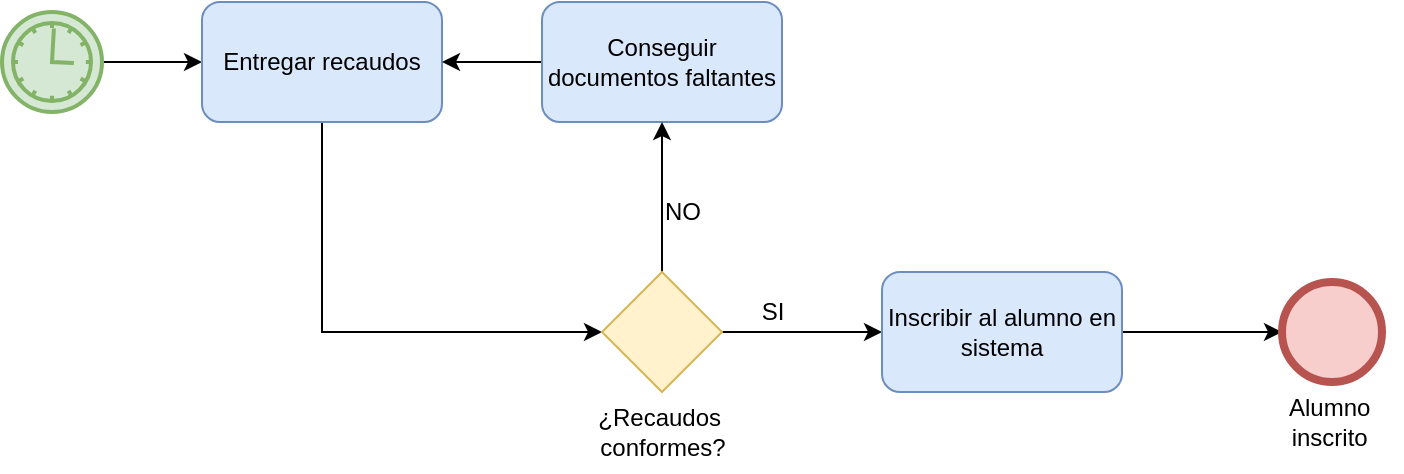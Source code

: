 <mxfile version="20.3.0" type="device"><diagram id="dGwMardCjVxkrZ-EnaUk" name="Página-1"><mxGraphModel dx="958" dy="701" grid="1" gridSize="10" guides="1" tooltips="1" connect="1" arrows="1" fold="1" page="1" pageScale="1" pageWidth="1654" pageHeight="2336" math="0" shadow="0"><root><mxCell id="0"/><mxCell id="1" parent="0"/><mxCell id="Q8Ly2aOwZVSM25VZxrys-7" style="edgeStyle=orthogonalEdgeStyle;rounded=0;orthogonalLoop=1;jettySize=auto;html=1;entryX=0;entryY=0.5;entryDx=0;entryDy=0;" parent="1" source="Q8Ly2aOwZVSM25VZxrys-1" target="Q8Ly2aOwZVSM25VZxrys-2" edge="1"><mxGeometry relative="1" as="geometry"/></mxCell><mxCell id="Q8Ly2aOwZVSM25VZxrys-1" value="" style="points=[[0.145,0.145,0],[0.5,0,0],[0.855,0.145,0],[1,0.5,0],[0.855,0.855,0],[0.5,1,0],[0.145,0.855,0],[0,0.5,0]];shape=mxgraph.bpmn.event;html=1;verticalLabelPosition=bottom;labelBackgroundColor=#ffffff;verticalAlign=top;align=center;perimeter=ellipsePerimeter;outlineConnect=0;aspect=fixed;outline=standard;symbol=timer;fillColor=#d5e8d4;strokeColor=#82b366;strokeWidth=2;" parent="1" vertex="1"><mxGeometry x="90" y="150" width="50" height="50" as="geometry"/></mxCell><mxCell id="Q8Ly2aOwZVSM25VZxrys-9" style="edgeStyle=orthogonalEdgeStyle;rounded=0;orthogonalLoop=1;jettySize=auto;html=1;exitX=0.5;exitY=1;exitDx=0;exitDy=0;entryX=0;entryY=0.5;entryDx=0;entryDy=0;" parent="1" source="Q8Ly2aOwZVSM25VZxrys-2" target="Q8Ly2aOwZVSM25VZxrys-4" edge="1"><mxGeometry relative="1" as="geometry"/></mxCell><mxCell id="Q8Ly2aOwZVSM25VZxrys-2" value="Entregar recaudos" style="rounded=1;whiteSpace=wrap;html=1;fillColor=#dae8fc;strokeColor=#6c8ebf;" parent="1" vertex="1"><mxGeometry x="190" y="145" width="120" height="60" as="geometry"/></mxCell><mxCell id="Q8Ly2aOwZVSM25VZxrys-8" style="edgeStyle=orthogonalEdgeStyle;rounded=0;orthogonalLoop=1;jettySize=auto;html=1;exitX=0;exitY=0.5;exitDx=0;exitDy=0;entryX=1;entryY=0.5;entryDx=0;entryDy=0;" parent="1" source="Q8Ly2aOwZVSM25VZxrys-3" target="Q8Ly2aOwZVSM25VZxrys-2" edge="1"><mxGeometry relative="1" as="geometry"/></mxCell><mxCell id="Q8Ly2aOwZVSM25VZxrys-3" value="Conseguir documentos faltantes" style="rounded=1;whiteSpace=wrap;html=1;fillColor=#dae8fc;strokeColor=#6c8ebf;" parent="1" vertex="1"><mxGeometry x="360" y="145" width="120" height="60" as="geometry"/></mxCell><mxCell id="Q8Ly2aOwZVSM25VZxrys-10" style="edgeStyle=orthogonalEdgeStyle;rounded=0;orthogonalLoop=1;jettySize=auto;html=1;exitX=0.5;exitY=0;exitDx=0;exitDy=0;entryX=0.5;entryY=1;entryDx=0;entryDy=0;" parent="1" source="Q8Ly2aOwZVSM25VZxrys-4" target="Q8Ly2aOwZVSM25VZxrys-3" edge="1"><mxGeometry relative="1" as="geometry"/></mxCell><mxCell id="Q8Ly2aOwZVSM25VZxrys-11" style="edgeStyle=orthogonalEdgeStyle;rounded=0;orthogonalLoop=1;jettySize=auto;html=1;exitX=1;exitY=0.5;exitDx=0;exitDy=0;" parent="1" source="Q8Ly2aOwZVSM25VZxrys-4" target="Q8Ly2aOwZVSM25VZxrys-5" edge="1"><mxGeometry relative="1" as="geometry"/></mxCell><mxCell id="Q8Ly2aOwZVSM25VZxrys-4" value="" style="rhombus;whiteSpace=wrap;html=1;fillColor=#fff2cc;strokeColor=#d6b656;" parent="1" vertex="1"><mxGeometry x="390" y="280" width="60" height="60" as="geometry"/></mxCell><mxCell id="Q8Ly2aOwZVSM25VZxrys-12" style="edgeStyle=orthogonalEdgeStyle;rounded=0;orthogonalLoop=1;jettySize=auto;html=1;exitX=1;exitY=0.5;exitDx=0;exitDy=0;entryX=0;entryY=0.5;entryDx=0;entryDy=0;entryPerimeter=0;" parent="1" source="Q8Ly2aOwZVSM25VZxrys-5" target="Q8Ly2aOwZVSM25VZxrys-6" edge="1"><mxGeometry relative="1" as="geometry"/></mxCell><mxCell id="Q8Ly2aOwZVSM25VZxrys-5" value="Inscribir al alumno en sistema" style="rounded=1;whiteSpace=wrap;html=1;fillColor=#dae8fc;strokeColor=#6c8ebf;" parent="1" vertex="1"><mxGeometry x="530" y="280" width="120" height="60" as="geometry"/></mxCell><mxCell id="Q8Ly2aOwZVSM25VZxrys-6" value="" style="points=[[0.145,0.145,0],[0.5,0,0],[0.855,0.145,0],[1,0.5,0],[0.855,0.855,0],[0.5,1,0],[0.145,0.855,0],[0,0.5,0]];shape=mxgraph.bpmn.event;html=1;verticalLabelPosition=bottom;labelBackgroundColor=#ffffff;verticalAlign=top;align=center;perimeter=ellipsePerimeter;outlineConnect=0;aspect=fixed;outline=standard;symbol=general;fillColor=#f8cecc;strokeColor=#b85450;strokeWidth=4;" parent="1" vertex="1"><mxGeometry x="730" y="285" width="50" height="50" as="geometry"/></mxCell><mxCell id="Q8Ly2aOwZVSM25VZxrys-13" value="¿Recaudos&amp;nbsp;&lt;br&gt;conformes?" style="text;html=1;align=center;verticalAlign=middle;resizable=0;points=[];autosize=1;strokeColor=none;fillColor=none;" parent="1" vertex="1"><mxGeometry x="375" y="340" width="90" height="40" as="geometry"/></mxCell><mxCell id="Q8Ly2aOwZVSM25VZxrys-14" value="NO" style="text;html=1;align=center;verticalAlign=middle;resizable=0;points=[];autosize=1;strokeColor=none;fillColor=none;" parent="1" vertex="1"><mxGeometry x="410" y="235" width="40" height="30" as="geometry"/></mxCell><mxCell id="Q8Ly2aOwZVSM25VZxrys-15" value="SI" style="text;html=1;align=center;verticalAlign=middle;resizable=0;points=[];autosize=1;strokeColor=none;fillColor=none;" parent="1" vertex="1"><mxGeometry x="460" y="285" width="30" height="30" as="geometry"/></mxCell><mxCell id="Q8Ly2aOwZVSM25VZxrys-16" value="Alumno&amp;nbsp;&lt;br&gt;inscrito&amp;nbsp;" style="text;html=1;align=center;verticalAlign=middle;resizable=0;points=[];autosize=1;strokeColor=none;fillColor=none;" parent="1" vertex="1"><mxGeometry x="720" y="335" width="70" height="40" as="geometry"/></mxCell></root></mxGraphModel></diagram></mxfile>
